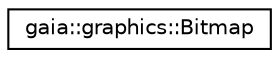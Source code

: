 digraph G
{
  edge [fontname="Helvetica",fontsize="10",labelfontname="Helvetica",labelfontsize="10"];
  node [fontname="Helvetica",fontsize="10",shape=record];
  rankdir=LR;
  Node1 [label="gaia::graphics::Bitmap",height=0.2,width=0.4,color="black", fillcolor="white", style="filled",URL="$d7/dea/classgaia_1_1graphics_1_1_bitmap.html",tooltip="This class encapsulates a bitmap which consists of the pixel data for a graphics image and its attrib..."];
}
